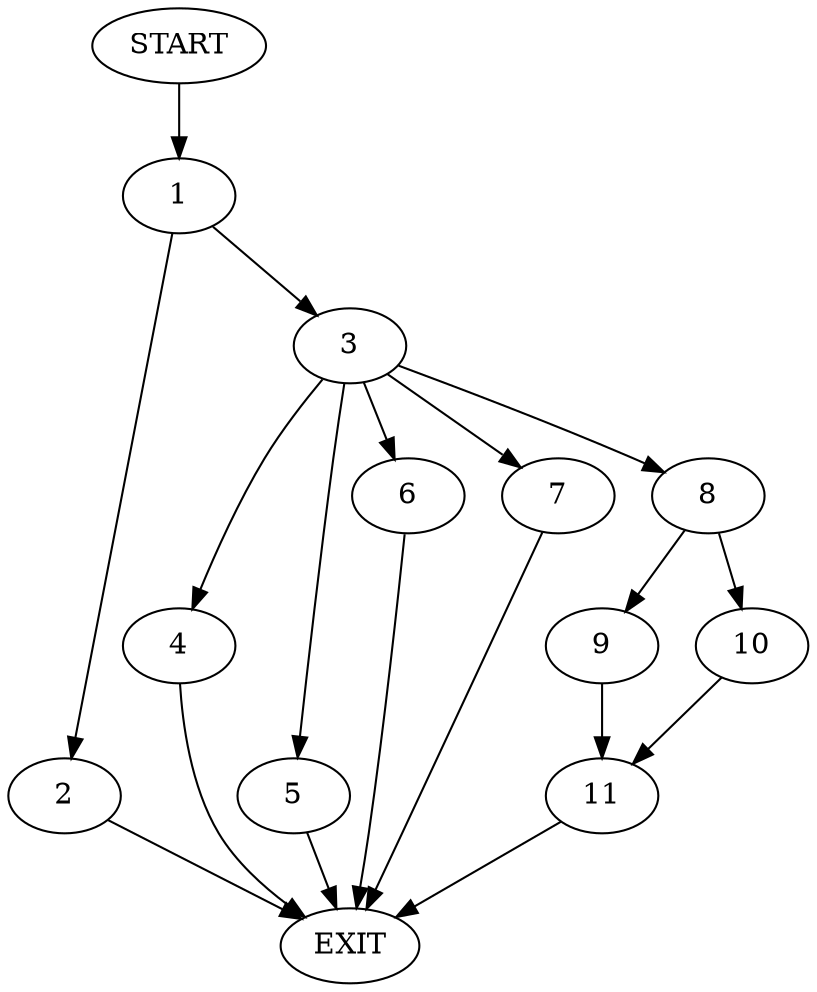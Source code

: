 digraph {
0 [label="START"]
12 [label="EXIT"]
0 -> 1
1 -> 2
1 -> 3
3 -> 4
3 -> 5
3 -> 6
3 -> 7
3 -> 8
2 -> 12
5 -> 12
4 -> 12
6 -> 12
7 -> 12
8 -> 9
8 -> 10
10 -> 11
9 -> 11
11 -> 12
}
